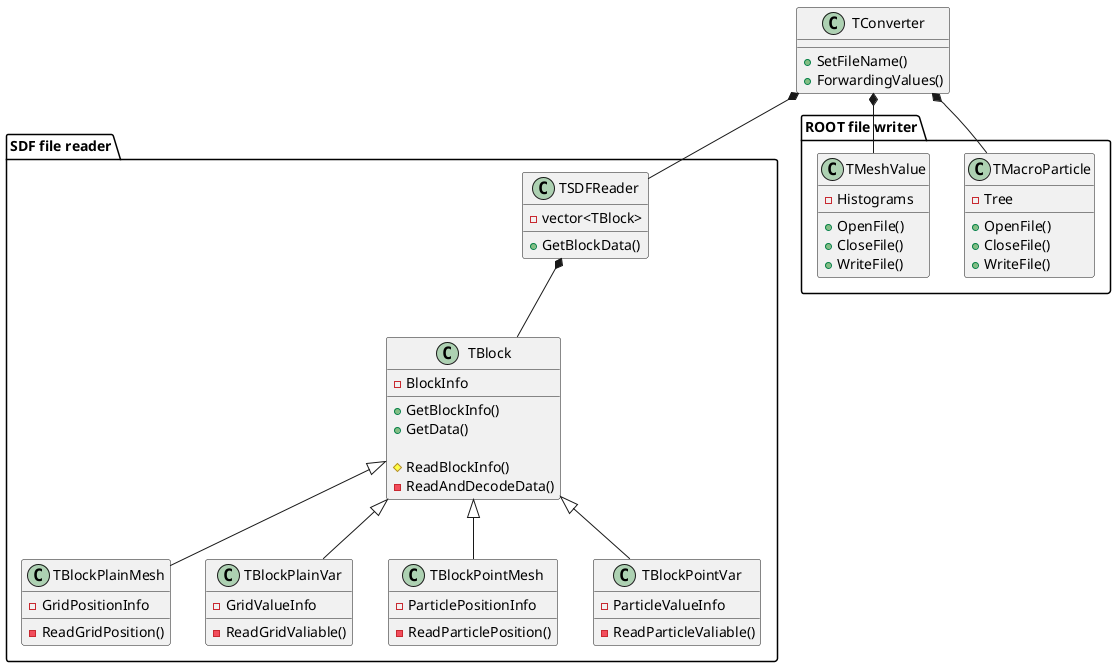 @startuml
package "SDF file reader"{
class TBlock{
  +GetBlockInfo()
  +GetData()

  #ReadBlockInfo()
  -ReadAndDecodeData()

  -BlockInfo

}

class TBlockPlainMesh{
  -GridPositionInfo
  -ReadGridPosition()
}

class TBlockPlainVar{
  -GridValueInfo
  -ReadGridValiable()
}

class TBlockPointMesh{
  -ParticlePositionInfo
  -ReadParticlePosition()
}

class TBlockPointVar{
  -ParticleValueInfo
  -ReadParticleValiable()
}

class TSDFReader{
  -vector<TBlock>
  +GetBlockData()
}

}

TBlock <|-- TBlockPlainMesh
TBlock <|-- TBlockPlainVar
TBlock <|-- TBlockPointMesh
TBlock <|-- TBlockPointVar

TSDFReader *-- TBlock

class TConverter{
  +SetFileName()
  +ForwardingValues()
}

package "ROOT file writer"{
  class TMacroParticle{
    +OpenFile()
    +CloseFile()
    +WriteFile()
    -Tree
  }
  class TMeshValue{
    +OpenFile()
    +CloseFile()
    +WriteFile()
    -Histograms
  }
}

TConverter *-- TSDFReader
TConverter *-- TMeshValue
TConverter *-- TMacroParticle

@enduml
